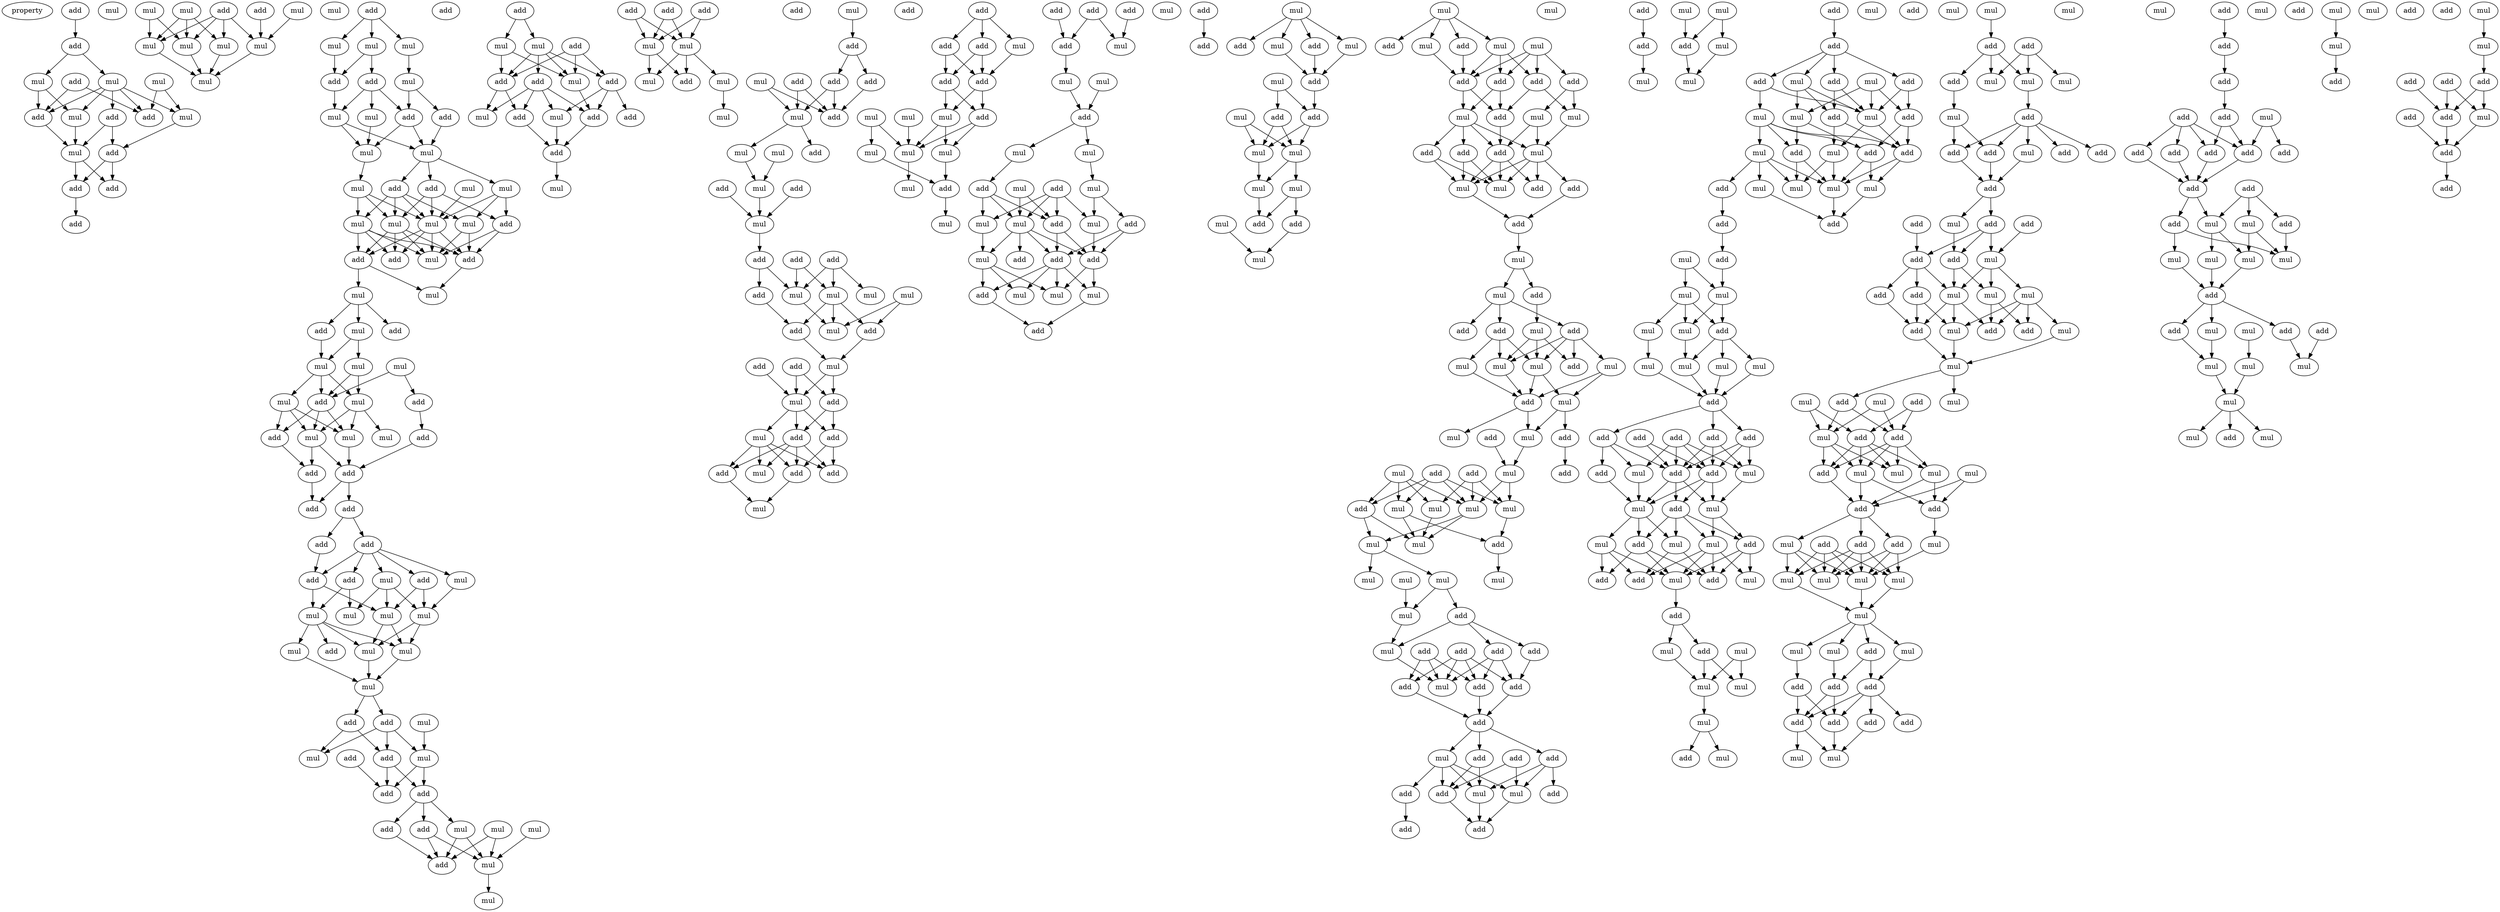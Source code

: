 digraph {
    node [fontcolor=black]
    property [mul=2,lf=1.2]
    0 [ label = add ];
    1 [ label = add ];
    2 [ label = mul ];
    3 [ label = mul ];
    4 [ label = mul ];
    5 [ label = add ];
    6 [ label = add ];
    7 [ label = mul ];
    8 [ label = add ];
    9 [ label = mul ];
    10 [ label = add ];
    11 [ label = mul ];
    12 [ label = add ];
    13 [ label = mul ];
    14 [ label = add ];
    15 [ label = add ];
    16 [ label = add ];
    17 [ label = mul ];
    18 [ label = mul ];
    19 [ label = mul ];
    20 [ label = add ];
    21 [ label = add ];
    22 [ label = mul ];
    23 [ label = mul ];
    24 [ label = mul ];
    25 [ label = mul ];
    26 [ label = mul ];
    27 [ label = mul ];
    28 [ label = add ];
    29 [ label = mul ];
    30 [ label = mul ];
    31 [ label = mul ];
    32 [ label = mul ];
    33 [ label = add ];
    34 [ label = add ];
    35 [ label = mul ];
    36 [ label = add ];
    37 [ label = add ];
    38 [ label = mul ];
    39 [ label = mul ];
    40 [ label = mul ];
    41 [ label = add ];
    42 [ label = mul ];
    43 [ label = mul ];
    44 [ label = add ];
    45 [ label = mul ];
    46 [ label = mul ];
    47 [ label = add ];
    48 [ label = mul ];
    49 [ label = mul ];
    50 [ label = mul ];
    51 [ label = add ];
    52 [ label = add ];
    53 [ label = add ];
    54 [ label = mul ];
    55 [ label = mul ];
    56 [ label = mul ];
    57 [ label = mul ];
    58 [ label = add ];
    59 [ label = add ];
    60 [ label = add ];
    61 [ label = mul ];
    62 [ label = mul ];
    63 [ label = mul ];
    64 [ label = add ];
    65 [ label = mul ];
    66 [ label = add ];
    67 [ label = mul ];
    68 [ label = add ];
    69 [ label = mul ];
    70 [ label = mul ];
    71 [ label = add ];
    72 [ label = mul ];
    73 [ label = add ];
    74 [ label = add ];
    75 [ label = add ];
    76 [ label = add ];
    77 [ label = add ];
    78 [ label = add ];
    79 [ label = add ];
    80 [ label = add ];
    81 [ label = mul ];
    82 [ label = mul ];
    83 [ label = add ];
    84 [ label = mul ];
    85 [ label = mul ];
    86 [ label = mul ];
    87 [ label = mul ];
    88 [ label = mul ];
    89 [ label = mul ];
    90 [ label = add ];
    91 [ label = mul ];
    92 [ label = mul ];
    93 [ label = mul ];
    94 [ label = add ];
    95 [ label = add ];
    96 [ label = mul ];
    97 [ label = add ];
    98 [ label = add ];
    99 [ label = mul ];
    100 [ label = add ];
    101 [ label = add ];
    102 [ label = add ];
    103 [ label = mul ];
    104 [ label = mul ];
    105 [ label = add ];
    106 [ label = mul ];
    107 [ label = mul ];
    108 [ label = add ];
    109 [ label = mul ];
    110 [ label = add ];
    111 [ label = mul ];
    112 [ label = mul ];
    113 [ label = add ];
    114 [ label = add ];
    115 [ label = add ];
    116 [ label = mul ];
    117 [ label = add ];
    118 [ label = mul ];
    119 [ label = add ];
    120 [ label = add ];
    121 [ label = mul ];
    122 [ label = add ];
    123 [ label = add ];
    124 [ label = add ];
    125 [ label = add ];
    126 [ label = add ];
    127 [ label = mul ];
    128 [ label = add ];
    129 [ label = mul ];
    130 [ label = mul ];
    131 [ label = add ];
    132 [ label = mul ];
    133 [ label = mul ];
    134 [ label = mul ];
    135 [ label = mul ];
    136 [ label = add ];
    137 [ label = add ];
    138 [ label = add ];
    139 [ label = add ];
    140 [ label = mul ];
    141 [ label = add ];
    142 [ label = mul ];
    143 [ label = add ];
    144 [ label = mul ];
    145 [ label = mul ];
    146 [ label = add ];
    147 [ label = add ];
    148 [ label = mul ];
    149 [ label = add ];
    150 [ label = mul ];
    151 [ label = add ];
    152 [ label = add ];
    153 [ label = add ];
    154 [ label = mul ];
    155 [ label = mul ];
    156 [ label = mul ];
    157 [ label = add ];
    158 [ label = mul ];
    159 [ label = add ];
    160 [ label = add ];
    161 [ label = mul ];
    162 [ label = add ];
    163 [ label = mul ];
    164 [ label = add ];
    165 [ label = mul ];
    166 [ label = add ];
    167 [ label = add ];
    168 [ label = add ];
    169 [ label = mul ];
    170 [ label = add ];
    171 [ label = mul ];
    172 [ label = add ];
    173 [ label = add ];
    174 [ label = mul ];
    175 [ label = add ];
    176 [ label = add ];
    177 [ label = mul ];
    178 [ label = add ];
    179 [ label = add ];
    180 [ label = add ];
    181 [ label = add ];
    182 [ label = mul ];
    183 [ label = mul ];
    184 [ label = mul ];
    185 [ label = mul ];
    186 [ label = mul ];
    187 [ label = mul ];
    188 [ label = mul ];
    189 [ label = add ];
    190 [ label = mul ];
    191 [ label = add ];
    192 [ label = add ];
    193 [ label = mul ];
    194 [ label = add ];
    195 [ label = add ];
    196 [ label = mul ];
    197 [ label = mul ];
    198 [ label = mul ];
    199 [ label = add ];
    200 [ label = add ];
    201 [ label = add ];
    202 [ label = mul ];
    203 [ label = mul ];
    204 [ label = mul ];
    205 [ label = add ];
    206 [ label = add ];
    207 [ label = mul ];
    208 [ label = add ];
    209 [ label = mul ];
    210 [ label = mul ];
    211 [ label = mul ];
    212 [ label = add ];
    213 [ label = add ];
    214 [ label = add ];
    215 [ label = mul ];
    216 [ label = add ];
    217 [ label = mul ];
    218 [ label = add ];
    219 [ label = mul ];
    220 [ label = mul ];
    221 [ label = add ];
    222 [ label = mul ];
    223 [ label = add ];
    224 [ label = mul ];
    225 [ label = add ];
    226 [ label = mul ];
    227 [ label = add ];
    228 [ label = mul ];
    229 [ label = mul ];
    230 [ label = add ];
    231 [ label = add ];
    232 [ label = mul ];
    233 [ label = mul ];
    234 [ label = mul ];
    235 [ label = mul ];
    236 [ label = add ];
    237 [ label = add ];
    238 [ label = mul ];
    239 [ label = mul ];
    240 [ label = mul ];
    241 [ label = add ];
    242 [ label = add ];
    243 [ label = mul ];
    244 [ label = mul ];
    245 [ label = mul ];
    246 [ label = add ];
    247 [ label = add ];
    248 [ label = add ];
    249 [ label = add ];
    250 [ label = mul ];
    251 [ label = add ];
    252 [ label = mul ];
    253 [ label = mul ];
    254 [ label = mul ];
    255 [ label = add ];
    256 [ label = add ];
    257 [ label = add ];
    258 [ label = add ];
    259 [ label = mul ];
    260 [ label = add ];
    261 [ label = mul ];
    262 [ label = add ];
    263 [ label = mul ];
    264 [ label = add ];
    265 [ label = mul ];
    266 [ label = mul ];
    267 [ label = add ];
    268 [ label = add ];
    269 [ label = add ];
    270 [ label = mul ];
    271 [ label = mul ];
    272 [ label = add ];
    273 [ label = mul ];
    274 [ label = mul ];
    275 [ label = mul ];
    276 [ label = add ];
    277 [ label = mul ];
    278 [ label = mul ];
    279 [ label = add ];
    280 [ label = add ];
    281 [ label = add ];
    282 [ label = mul ];
    283 [ label = add ];
    284 [ label = add ];
    285 [ label = mul ];
    286 [ label = mul ];
    287 [ label = mul ];
    288 [ label = add ];
    289 [ label = mul ];
    290 [ label = mul ];
    291 [ label = mul ];
    292 [ label = add ];
    293 [ label = mul ];
    294 [ label = mul ];
    295 [ label = mul ];
    296 [ label = mul ];
    297 [ label = mul ];
    298 [ label = mul ];
    299 [ label = add ];
    300 [ label = add ];
    301 [ label = add ];
    302 [ label = mul ];
    303 [ label = add ];
    304 [ label = add ];
    305 [ label = mul ];
    306 [ label = add ];
    307 [ label = mul ];
    308 [ label = add ];
    309 [ label = add ];
    310 [ label = add ];
    311 [ label = add ];
    312 [ label = add ];
    313 [ label = mul ];
    314 [ label = add ];
    315 [ label = mul ];
    316 [ label = mul ];
    317 [ label = add ];
    318 [ label = add ];
    319 [ label = add ];
    320 [ label = add ];
    321 [ label = add ];
    322 [ label = add ];
    323 [ label = add ];
    324 [ label = mul ];
    325 [ label = mul ];
    326 [ label = mul ];
    327 [ label = mul ];
    328 [ label = add ];
    329 [ label = add ];
    330 [ label = mul ];
    331 [ label = add ];
    332 [ label = add ];
    333 [ label = add ];
    334 [ label = mul ];
    335 [ label = add ];
    336 [ label = mul ];
    337 [ label = mul ];
    338 [ label = mul ];
    339 [ label = mul ];
    340 [ label = add ];
    341 [ label = add ];
    342 [ label = mul ];
    343 [ label = add ];
    344 [ label = add ];
    345 [ label = mul ];
    346 [ label = add ];
    347 [ label = mul ];
    348 [ label = mul ];
    349 [ label = mul ];
    350 [ label = mul ];
    351 [ label = add ];
    352 [ label = add ];
    353 [ label = add ];
    354 [ label = add ];
    355 [ label = mul ];
    356 [ label = mul ];
    357 [ label = mul ];
    358 [ label = mul ];
    359 [ label = mul ];
    360 [ label = add ];
    361 [ label = mul ];
    362 [ label = mul ];
    363 [ label = mul ];
    364 [ label = mul ];
    365 [ label = mul ];
    366 [ label = add ];
    367 [ label = add ];
    368 [ label = add ];
    369 [ label = add ];
    370 [ label = add ];
    371 [ label = add ];
    372 [ label = add ];
    373 [ label = add ];
    374 [ label = mul ];
    375 [ label = add ];
    376 [ label = mul ];
    377 [ label = mul ];
    378 [ label = add ];
    379 [ label = mul ];
    380 [ label = mul ];
    381 [ label = mul ];
    382 [ label = add ];
    383 [ label = mul ];
    384 [ label = add ];
    385 [ label = mul ];
    386 [ label = mul ];
    387 [ label = add ];
    388 [ label = add ];
    389 [ label = add ];
    390 [ label = add ];
    391 [ label = mul ];
    392 [ label = add ];
    393 [ label = mul ];
    394 [ label = mul ];
    395 [ label = mul ];
    396 [ label = mul ];
    397 [ label = add ];
    398 [ label = add ];
    399 [ label = mul ];
    400 [ label = mul ];
    401 [ label = mul ];
    402 [ label = add ];
    403 [ label = add ];
    404 [ label = mul ];
    405 [ label = mul ];
    406 [ label = mul ];
    407 [ label = mul ];
    408 [ label = add ];
    409 [ label = add ];
    410 [ label = mul ];
    411 [ label = mul ];
    412 [ label = add ];
    413 [ label = add ];
    414 [ label = add ];
    415 [ label = add ];
    416 [ label = add ];
    417 [ label = add ];
    418 [ label = add ];
    419 [ label = mul ];
    420 [ label = add ];
    421 [ label = add ];
    422 [ label = mul ];
    423 [ label = add ];
    424 [ label = mul ];
    425 [ label = mul ];
    426 [ label = add ];
    427 [ label = mul ];
    428 [ label = add ];
    429 [ label = add ];
    430 [ label = mul ];
    431 [ label = mul ];
    432 [ label = add ];
    433 [ label = add ];
    434 [ label = mul ];
    435 [ label = mul ];
    436 [ label = mul ];
    437 [ label = add ];
    438 [ label = add ];
    439 [ label = mul ];
    440 [ label = add ];
    441 [ label = add ];
    442 [ label = mul ];
    443 [ label = mul ];
    444 [ label = add ];
    445 [ label = mul ];
    446 [ label = mul ];
    447 [ label = mul ];
    448 [ label = add ];
    449 [ label = add ];
    450 [ label = add ];
    451 [ label = mul ];
    452 [ label = add ];
    453 [ label = mul ];
    454 [ label = add ];
    455 [ label = mul ];
    456 [ label = mul ];
    457 [ label = mul ];
    458 [ label = mul ];
    459 [ label = mul ];
    460 [ label = mul ];
    461 [ label = add ];
    462 [ label = mul ];
    463 [ label = mul ];
    464 [ label = mul ];
    465 [ label = add ];
    466 [ label = add ];
    467 [ label = add ];
    468 [ label = add ];
    469 [ label = add ];
    470 [ label = add ];
    471 [ label = add ];
    472 [ label = mul ];
    473 [ label = mul ];
    474 [ label = add ];
    475 [ label = mul ];
    476 [ label = add ];
    477 [ label = add ];
    478 [ label = add ];
    479 [ label = mul ];
    480 [ label = add ];
    481 [ label = add ];
    482 [ label = add ];
    483 [ label = add ];
    484 [ label = add ];
    485 [ label = add ];
    486 [ label = add ];
    487 [ label = add ];
    488 [ label = mul ];
    489 [ label = add ];
    490 [ label = add ];
    491 [ label = mul ];
    492 [ label = mul ];
    493 [ label = mul ];
    494 [ label = mul ];
    495 [ label = mul ];
    496 [ label = add ];
    497 [ label = add ];
    498 [ label = mul ];
    499 [ label = add ];
    500 [ label = add ];
    501 [ label = mul ];
    502 [ label = mul ];
    503 [ label = mul ];
    504 [ label = mul ];
    505 [ label = mul ];
    506 [ label = mul ];
    507 [ label = add ];
    508 [ label = mul ];
    509 [ label = add ];
    510 [ label = mul ];
    511 [ label = mul ];
    512 [ label = mul ];
    513 [ label = add ];
    514 [ label = add ];
    515 [ label = add ];
    516 [ label = mul ];
    517 [ label = mul ];
    518 [ label = add ];
    519 [ label = add ];
    520 [ label = add ];
    521 [ label = add ];
    522 [ label = add ];
    523 [ label = mul ];
    524 [ label = add ];
    525 [ label = add ];
    0 -> 1 [ name = 0 ];
    1 -> 2 [ name = 1 ];
    1 -> 3 [ name = 2 ];
    2 -> 7 [ name = 3 ];
    2 -> 8 [ name = 4 ];
    3 -> 6 [ name = 5 ];
    3 -> 7 [ name = 6 ];
    3 -> 8 [ name = 7 ];
    3 -> 9 [ name = 8 ];
    3 -> 10 [ name = 9 ];
    4 -> 6 [ name = 10 ];
    4 -> 9 [ name = 11 ];
    5 -> 6 [ name = 12 ];
    5 -> 8 [ name = 13 ];
    7 -> 11 [ name = 14 ];
    8 -> 11 [ name = 15 ];
    9 -> 12 [ name = 16 ];
    10 -> 11 [ name = 17 ];
    10 -> 12 [ name = 18 ];
    11 -> 14 [ name = 19 ];
    11 -> 15 [ name = 20 ];
    12 -> 14 [ name = 21 ];
    12 -> 15 [ name = 22 ];
    14 -> 16 [ name = 23 ];
    17 -> 23 [ name = 24 ];
    17 -> 24 [ name = 25 ];
    17 -> 25 [ name = 26 ];
    18 -> 26 [ name = 27 ];
    19 -> 23 [ name = 28 ];
    19 -> 24 [ name = 29 ];
    20 -> 23 [ name = 30 ];
    20 -> 24 [ name = 31 ];
    20 -> 25 [ name = 32 ];
    20 -> 26 [ name = 33 ];
    21 -> 26 [ name = 34 ];
    23 -> 27 [ name = 35 ];
    24 -> 27 [ name = 36 ];
    25 -> 27 [ name = 37 ];
    26 -> 27 [ name = 38 ];
    28 -> 29 [ name = 39 ];
    28 -> 30 [ name = 40 ];
    28 -> 31 [ name = 41 ];
    29 -> 32 [ name = 42 ];
    30 -> 33 [ name = 43 ];
    30 -> 34 [ name = 44 ];
    31 -> 33 [ name = 45 ];
    32 -> 36 [ name = 46 ];
    32 -> 37 [ name = 47 ];
    33 -> 38 [ name = 48 ];
    34 -> 35 [ name = 49 ];
    34 -> 37 [ name = 50 ];
    34 -> 38 [ name = 51 ];
    35 -> 39 [ name = 52 ];
    36 -> 40 [ name = 53 ];
    37 -> 39 [ name = 54 ];
    37 -> 40 [ name = 55 ];
    38 -> 39 [ name = 56 ];
    38 -> 40 [ name = 57 ];
    39 -> 45 [ name = 58 ];
    40 -> 41 [ name = 59 ];
    40 -> 42 [ name = 60 ];
    40 -> 44 [ name = 61 ];
    41 -> 46 [ name = 62 ];
    41 -> 47 [ name = 63 ];
    41 -> 49 [ name = 64 ];
    42 -> 46 [ name = 65 ];
    42 -> 47 [ name = 66 ];
    42 -> 50 [ name = 67 ];
    43 -> 46 [ name = 68 ];
    44 -> 46 [ name = 69 ];
    44 -> 48 [ name = 70 ];
    44 -> 49 [ name = 71 ];
    44 -> 50 [ name = 72 ];
    45 -> 46 [ name = 73 ];
    45 -> 48 [ name = 74 ];
    45 -> 49 [ name = 75 ];
    46 -> 51 [ name = 76 ];
    46 -> 52 [ name = 77 ];
    46 -> 53 [ name = 78 ];
    46 -> 54 [ name = 79 ];
    47 -> 52 [ name = 80 ];
    47 -> 54 [ name = 81 ];
    48 -> 51 [ name = 82 ];
    48 -> 52 [ name = 83 ];
    48 -> 53 [ name = 84 ];
    48 -> 54 [ name = 85 ];
    49 -> 51 [ name = 86 ];
    49 -> 52 [ name = 87 ];
    49 -> 53 [ name = 88 ];
    49 -> 54 [ name = 89 ];
    50 -> 52 [ name = 90 ];
    50 -> 54 [ name = 91 ];
    52 -> 55 [ name = 92 ];
    53 -> 55 [ name = 93 ];
    53 -> 56 [ name = 94 ];
    56 -> 57 [ name = 95 ];
    56 -> 58 [ name = 96 ];
    56 -> 60 [ name = 97 ];
    57 -> 61 [ name = 98 ];
    57 -> 63 [ name = 99 ];
    60 -> 63 [ name = 100 ];
    61 -> 66 [ name = 101 ];
    61 -> 67 [ name = 102 ];
    62 -> 64 [ name = 103 ];
    62 -> 66 [ name = 104 ];
    63 -> 65 [ name = 105 ];
    63 -> 66 [ name = 106 ];
    63 -> 67 [ name = 107 ];
    64 -> 68 [ name = 108 ];
    65 -> 69 [ name = 109 ];
    65 -> 70 [ name = 110 ];
    65 -> 71 [ name = 111 ];
    66 -> 69 [ name = 112 ];
    66 -> 70 [ name = 113 ];
    66 -> 71 [ name = 114 ];
    67 -> 69 [ name = 115 ];
    67 -> 70 [ name = 116 ];
    67 -> 72 [ name = 117 ];
    68 -> 73 [ name = 118 ];
    69 -> 73 [ name = 119 ];
    69 -> 74 [ name = 120 ];
    70 -> 73 [ name = 121 ];
    71 -> 74 [ name = 122 ];
    73 -> 75 [ name = 123 ];
    73 -> 76 [ name = 124 ];
    74 -> 75 [ name = 125 ];
    76 -> 77 [ name = 126 ];
    76 -> 78 [ name = 127 ];
    77 -> 79 [ name = 128 ];
    78 -> 79 [ name = 129 ];
    78 -> 80 [ name = 130 ];
    78 -> 81 [ name = 131 ];
    78 -> 82 [ name = 132 ];
    78 -> 83 [ name = 133 ];
    79 -> 85 [ name = 134 ];
    79 -> 87 [ name = 135 ];
    80 -> 85 [ name = 136 ];
    80 -> 86 [ name = 137 ];
    81 -> 84 [ name = 138 ];
    81 -> 85 [ name = 139 ];
    81 -> 86 [ name = 140 ];
    82 -> 86 [ name = 141 ];
    83 -> 84 [ name = 142 ];
    83 -> 87 [ name = 143 ];
    85 -> 88 [ name = 144 ];
    85 -> 91 [ name = 145 ];
    86 -> 88 [ name = 146 ];
    86 -> 91 [ name = 147 ];
    87 -> 88 [ name = 148 ];
    87 -> 89 [ name = 149 ];
    87 -> 90 [ name = 150 ];
    87 -> 91 [ name = 151 ];
    88 -> 92 [ name = 152 ];
    89 -> 92 [ name = 153 ];
    91 -> 92 [ name = 154 ];
    92 -> 94 [ name = 155 ];
    92 -> 95 [ name = 156 ];
    93 -> 99 [ name = 157 ];
    94 -> 96 [ name = 158 ];
    94 -> 97 [ name = 159 ];
    94 -> 99 [ name = 160 ];
    95 -> 96 [ name = 161 ];
    95 -> 97 [ name = 162 ];
    97 -> 100 [ name = 163 ];
    97 -> 101 [ name = 164 ];
    98 -> 100 [ name = 165 ];
    99 -> 100 [ name = 166 ];
    99 -> 101 [ name = 167 ];
    101 -> 102 [ name = 168 ];
    101 -> 103 [ name = 169 ];
    101 -> 105 [ name = 170 ];
    102 -> 108 [ name = 171 ];
    103 -> 107 [ name = 172 ];
    103 -> 108 [ name = 173 ];
    104 -> 107 [ name = 174 ];
    105 -> 107 [ name = 175 ];
    105 -> 108 [ name = 176 ];
    106 -> 107 [ name = 177 ];
    106 -> 108 [ name = 178 ];
    107 -> 109 [ name = 179 ];
    110 -> 111 [ name = 180 ];
    110 -> 112 [ name = 181 ];
    111 -> 114 [ name = 182 ];
    111 -> 115 [ name = 183 ];
    111 -> 116 [ name = 184 ];
    111 -> 117 [ name = 185 ];
    112 -> 115 [ name = 186 ];
    112 -> 116 [ name = 187 ];
    113 -> 115 [ name = 188 ];
    113 -> 116 [ name = 189 ];
    113 -> 117 [ name = 190 ];
    114 -> 118 [ name = 191 ];
    114 -> 119 [ name = 192 ];
    114 -> 120 [ name = 193 ];
    114 -> 121 [ name = 194 ];
    115 -> 118 [ name = 195 ];
    115 -> 120 [ name = 196 ];
    116 -> 119 [ name = 197 ];
    117 -> 119 [ name = 198 ];
    117 -> 121 [ name = 199 ];
    117 -> 122 [ name = 200 ];
    119 -> 123 [ name = 201 ];
    120 -> 123 [ name = 202 ];
    121 -> 123 [ name = 203 ];
    123 -> 127 [ name = 204 ];
    124 -> 129 [ name = 205 ];
    124 -> 130 [ name = 206 ];
    125 -> 129 [ name = 207 ];
    125 -> 130 [ name = 208 ];
    128 -> 129 [ name = 209 ];
    128 -> 130 [ name = 210 ];
    129 -> 131 [ name = 211 ];
    129 -> 132 [ name = 212 ];
    129 -> 133 [ name = 213 ];
    130 -> 131 [ name = 214 ];
    130 -> 132 [ name = 215 ];
    133 -> 134 [ name = 216 ];
    135 -> 136 [ name = 217 ];
    136 -> 139 [ name = 218 ];
    136 -> 141 [ name = 219 ];
    137 -> 142 [ name = 220 ];
    137 -> 143 [ name = 221 ];
    139 -> 142 [ name = 222 ];
    139 -> 143 [ name = 223 ];
    140 -> 142 [ name = 224 ];
    140 -> 143 [ name = 225 ];
    141 -> 143 [ name = 226 ];
    142 -> 144 [ name = 227 ];
    142 -> 146 [ name = 228 ];
    144 -> 148 [ name = 229 ];
    145 -> 148 [ name = 230 ];
    147 -> 150 [ name = 231 ];
    148 -> 150 [ name = 232 ];
    149 -> 150 [ name = 233 ];
    150 -> 151 [ name = 234 ];
    151 -> 155 [ name = 235 ];
    151 -> 157 [ name = 236 ];
    152 -> 154 [ name = 237 ];
    152 -> 155 [ name = 238 ];
    152 -> 158 [ name = 239 ];
    153 -> 155 [ name = 240 ];
    153 -> 158 [ name = 241 ];
    155 -> 161 [ name = 242 ];
    156 -> 159 [ name = 243 ];
    156 -> 161 [ name = 244 ];
    157 -> 160 [ name = 245 ];
    158 -> 159 [ name = 246 ];
    158 -> 160 [ name = 247 ];
    158 -> 161 [ name = 248 ];
    159 -> 163 [ name = 249 ];
    160 -> 163 [ name = 250 ];
    162 -> 165 [ name = 251 ];
    163 -> 165 [ name = 252 ];
    163 -> 166 [ name = 253 ];
    164 -> 165 [ name = 254 ];
    164 -> 166 [ name = 255 ];
    165 -> 167 [ name = 256 ];
    165 -> 168 [ name = 257 ];
    165 -> 169 [ name = 258 ];
    166 -> 167 [ name = 259 ];
    166 -> 168 [ name = 260 ];
    167 -> 170 [ name = 261 ];
    167 -> 171 [ name = 262 ];
    167 -> 172 [ name = 263 ];
    167 -> 173 [ name = 264 ];
    168 -> 170 [ name = 265 ];
    168 -> 173 [ name = 266 ];
    169 -> 170 [ name = 267 ];
    169 -> 171 [ name = 268 ];
    169 -> 172 [ name = 269 ];
    169 -> 173 [ name = 270 ];
    170 -> 174 [ name = 271 ];
    172 -> 174 [ name = 272 ];
    175 -> 176 [ name = 273 ];
    175 -> 177 [ name = 274 ];
    175 -> 178 [ name = 275 ];
    176 -> 179 [ name = 276 ];
    176 -> 180 [ name = 277 ];
    177 -> 180 [ name = 278 ];
    178 -> 179 [ name = 279 ];
    178 -> 180 [ name = 280 ];
    179 -> 181 [ name = 281 ];
    179 -> 182 [ name = 282 ];
    180 -> 181 [ name = 283 ];
    180 -> 182 [ name = 284 ];
    181 -> 186 [ name = 285 ];
    181 -> 187 [ name = 286 ];
    182 -> 186 [ name = 287 ];
    182 -> 187 [ name = 288 ];
    183 -> 185 [ name = 289 ];
    183 -> 186 [ name = 290 ];
    184 -> 186 [ name = 291 ];
    185 -> 189 [ name = 292 ];
    186 -> 188 [ name = 293 ];
    187 -> 189 [ name = 294 ];
    189 -> 190 [ name = 295 ];
    191 -> 195 [ name = 296 ];
    191 -> 196 [ name = 297 ];
    192 -> 196 [ name = 298 ];
    194 -> 195 [ name = 299 ];
    195 -> 197 [ name = 300 ];
    197 -> 199 [ name = 301 ];
    198 -> 199 [ name = 302 ];
    199 -> 202 [ name = 303 ];
    199 -> 203 [ name = 304 ];
    200 -> 201 [ name = 305 ];
    202 -> 205 [ name = 306 ];
    203 -> 207 [ name = 307 ];
    204 -> 208 [ name = 308 ];
    204 -> 210 [ name = 309 ];
    205 -> 208 [ name = 310 ];
    205 -> 209 [ name = 311 ];
    205 -> 210 [ name = 312 ];
    206 -> 208 [ name = 313 ];
    206 -> 209 [ name = 314 ];
    206 -> 210 [ name = 315 ];
    206 -> 211 [ name = 316 ];
    207 -> 211 [ name = 317 ];
    207 -> 212 [ name = 318 ];
    208 -> 213 [ name = 319 ];
    208 -> 214 [ name = 320 ];
    209 -> 215 [ name = 321 ];
    210 -> 213 [ name = 322 ];
    210 -> 214 [ name = 323 ];
    210 -> 215 [ name = 324 ];
    210 -> 216 [ name = 325 ];
    211 -> 213 [ name = 326 ];
    212 -> 213 [ name = 327 ];
    212 -> 214 [ name = 328 ];
    213 -> 217 [ name = 329 ];
    213 -> 220 [ name = 330 ];
    214 -> 217 [ name = 331 ];
    214 -> 218 [ name = 332 ];
    214 -> 219 [ name = 333 ];
    214 -> 220 [ name = 334 ];
    215 -> 217 [ name = 335 ];
    215 -> 218 [ name = 336 ];
    215 -> 219 [ name = 337 ];
    218 -> 221 [ name = 338 ];
    220 -> 221 [ name = 339 ];
    222 -> 223 [ name = 340 ];
    222 -> 224 [ name = 341 ];
    222 -> 225 [ name = 342 ];
    222 -> 226 [ name = 343 ];
    224 -> 227 [ name = 344 ];
    225 -> 227 [ name = 345 ];
    226 -> 227 [ name = 346 ];
    227 -> 231 [ name = 347 ];
    228 -> 230 [ name = 348 ];
    228 -> 231 [ name = 349 ];
    229 -> 232 [ name = 350 ];
    229 -> 233 [ name = 351 ];
    230 -> 232 [ name = 352 ];
    230 -> 233 [ name = 353 ];
    231 -> 232 [ name = 354 ];
    231 -> 233 [ name = 355 ];
    232 -> 235 [ name = 356 ];
    233 -> 234 [ name = 357 ];
    233 -> 235 [ name = 358 ];
    234 -> 236 [ name = 359 ];
    234 -> 237 [ name = 360 ];
    235 -> 236 [ name = 361 ];
    237 -> 239 [ name = 362 ];
    238 -> 239 [ name = 363 ];
    240 -> 241 [ name = 364 ];
    240 -> 242 [ name = 365 ];
    240 -> 244 [ name = 366 ];
    240 -> 245 [ name = 367 ];
    241 -> 249 [ name = 368 ];
    243 -> 246 [ name = 369 ];
    243 -> 247 [ name = 370 ];
    243 -> 248 [ name = 371 ];
    243 -> 249 [ name = 372 ];
    244 -> 246 [ name = 373 ];
    244 -> 248 [ name = 374 ];
    244 -> 249 [ name = 375 ];
    245 -> 249 [ name = 376 ];
    246 -> 251 [ name = 377 ];
    246 -> 252 [ name = 378 ];
    247 -> 252 [ name = 379 ];
    247 -> 253 [ name = 380 ];
    248 -> 250 [ name = 381 ];
    248 -> 251 [ name = 382 ];
    249 -> 250 [ name = 383 ];
    249 -> 251 [ name = 384 ];
    250 -> 254 [ name = 385 ];
    250 -> 255 [ name = 386 ];
    250 -> 256 [ name = 387 ];
    250 -> 257 [ name = 388 ];
    251 -> 256 [ name = 389 ];
    252 -> 254 [ name = 390 ];
    253 -> 254 [ name = 391 ];
    253 -> 256 [ name = 392 ];
    254 -> 258 [ name = 393 ];
    254 -> 259 [ name = 394 ];
    254 -> 260 [ name = 395 ];
    254 -> 261 [ name = 396 ];
    255 -> 259 [ name = 397 ];
    255 -> 261 [ name = 398 ];
    256 -> 258 [ name = 399 ];
    256 -> 259 [ name = 400 ];
    256 -> 261 [ name = 401 ];
    257 -> 259 [ name = 402 ];
    257 -> 261 [ name = 403 ];
    259 -> 262 [ name = 404 ];
    260 -> 262 [ name = 405 ];
    262 -> 263 [ name = 406 ];
    263 -> 264 [ name = 407 ];
    263 -> 265 [ name = 408 ];
    264 -> 266 [ name = 409 ];
    265 -> 267 [ name = 410 ];
    265 -> 268 [ name = 411 ];
    265 -> 269 [ name = 412 ];
    266 -> 270 [ name = 413 ];
    266 -> 272 [ name = 414 ];
    266 -> 274 [ name = 415 ];
    267 -> 270 [ name = 416 ];
    267 -> 271 [ name = 417 ];
    267 -> 272 [ name = 418 ];
    267 -> 274 [ name = 419 ];
    269 -> 270 [ name = 420 ];
    269 -> 273 [ name = 421 ];
    269 -> 274 [ name = 422 ];
    270 -> 275 [ name = 423 ];
    270 -> 276 [ name = 424 ];
    271 -> 275 [ name = 425 ];
    271 -> 276 [ name = 426 ];
    273 -> 276 [ name = 427 ];
    274 -> 276 [ name = 428 ];
    275 -> 278 [ name = 429 ];
    275 -> 280 [ name = 430 ];
    276 -> 277 [ name = 431 ];
    276 -> 278 [ name = 432 ];
    278 -> 285 [ name = 433 ];
    279 -> 285 [ name = 434 ];
    280 -> 284 [ name = 435 ];
    281 -> 286 [ name = 436 ];
    281 -> 287 [ name = 437 ];
    281 -> 288 [ name = 438 ];
    281 -> 289 [ name = 439 ];
    282 -> 286 [ name = 440 ];
    282 -> 288 [ name = 441 ];
    282 -> 289 [ name = 442 ];
    282 -> 290 [ name = 443 ];
    283 -> 287 [ name = 444 ];
    283 -> 289 [ name = 445 ];
    283 -> 290 [ name = 446 ];
    285 -> 287 [ name = 447 ];
    285 -> 289 [ name = 448 ];
    286 -> 292 [ name = 449 ];
    286 -> 293 [ name = 450 ];
    287 -> 292 [ name = 451 ];
    288 -> 291 [ name = 452 ];
    288 -> 293 [ name = 453 ];
    289 -> 291 [ name = 454 ];
    289 -> 293 [ name = 455 ];
    290 -> 293 [ name = 456 ];
    291 -> 296 [ name = 457 ];
    291 -> 297 [ name = 458 ];
    292 -> 295 [ name = 459 ];
    294 -> 298 [ name = 460 ];
    296 -> 298 [ name = 461 ];
    296 -> 299 [ name = 462 ];
    298 -> 302 [ name = 463 ];
    299 -> 301 [ name = 464 ];
    299 -> 302 [ name = 465 ];
    299 -> 303 [ name = 466 ];
    300 -> 305 [ name = 467 ];
    300 -> 306 [ name = 468 ];
    300 -> 308 [ name = 469 ];
    301 -> 309 [ name = 470 ];
    302 -> 305 [ name = 471 ];
    303 -> 305 [ name = 472 ];
    303 -> 306 [ name = 473 ];
    303 -> 309 [ name = 474 ];
    304 -> 305 [ name = 475 ];
    304 -> 306 [ name = 476 ];
    304 -> 308 [ name = 477 ];
    304 -> 309 [ name = 478 ];
    306 -> 310 [ name = 479 ];
    308 -> 310 [ name = 480 ];
    309 -> 310 [ name = 481 ];
    310 -> 311 [ name = 482 ];
    310 -> 313 [ name = 483 ];
    310 -> 314 [ name = 484 ];
    311 -> 315 [ name = 485 ];
    311 -> 318 [ name = 486 ];
    312 -> 316 [ name = 487 ];
    312 -> 318 [ name = 488 ];
    313 -> 315 [ name = 489 ];
    313 -> 316 [ name = 490 ];
    313 -> 317 [ name = 491 ];
    313 -> 318 [ name = 492 ];
    314 -> 315 [ name = 493 ];
    314 -> 316 [ name = 494 ];
    314 -> 319 [ name = 495 ];
    315 -> 321 [ name = 496 ];
    316 -> 321 [ name = 497 ];
    317 -> 322 [ name = 498 ];
    318 -> 321 [ name = 499 ];
    320 -> 323 [ name = 500 ];
    323 -> 325 [ name = 501 ];
    324 -> 328 [ name = 502 ];
    326 -> 327 [ name = 503 ];
    326 -> 328 [ name = 504 ];
    327 -> 330 [ name = 505 ];
    328 -> 330 [ name = 506 ];
    329 -> 331 [ name = 507 ];
    331 -> 332 [ name = 508 ];
    331 -> 333 [ name = 509 ];
    331 -> 334 [ name = 510 ];
    331 -> 335 [ name = 511 ];
    332 -> 338 [ name = 512 ];
    332 -> 340 [ name = 513 ];
    333 -> 337 [ name = 514 ];
    333 -> 338 [ name = 515 ];
    334 -> 338 [ name = 516 ];
    334 -> 339 [ name = 517 ];
    334 -> 340 [ name = 518 ];
    335 -> 338 [ name = 519 ];
    335 -> 341 [ name = 520 ];
    336 -> 338 [ name = 521 ];
    336 -> 339 [ name = 522 ];
    336 -> 341 [ name = 523 ];
    337 -> 343 [ name = 524 ];
    337 -> 344 [ name = 525 ];
    337 -> 345 [ name = 526 ];
    337 -> 346 [ name = 527 ];
    338 -> 342 [ name = 528 ];
    338 -> 346 [ name = 529 ];
    339 -> 343 [ name = 530 ];
    339 -> 344 [ name = 531 ];
    340 -> 342 [ name = 532 ];
    340 -> 346 [ name = 533 ];
    341 -> 344 [ name = 534 ];
    341 -> 346 [ name = 535 ];
    342 -> 349 [ name = 536 ];
    342 -> 350 [ name = 537 ];
    343 -> 349 [ name = 538 ];
    343 -> 350 [ name = 539 ];
    344 -> 347 [ name = 540 ];
    344 -> 350 [ name = 541 ];
    345 -> 348 [ name = 542 ];
    345 -> 349 [ name = 543 ];
    345 -> 350 [ name = 544 ];
    345 -> 351 [ name = 545 ];
    346 -> 347 [ name = 546 ];
    346 -> 350 [ name = 547 ];
    347 -> 353 [ name = 548 ];
    348 -> 353 [ name = 549 ];
    350 -> 353 [ name = 550 ];
    351 -> 352 [ name = 551 ];
    352 -> 354 [ name = 552 ];
    354 -> 357 [ name = 553 ];
    355 -> 356 [ name = 554 ];
    355 -> 357 [ name = 555 ];
    356 -> 358 [ name = 556 ];
    356 -> 359 [ name = 557 ];
    356 -> 360 [ name = 558 ];
    357 -> 359 [ name = 559 ];
    357 -> 360 [ name = 560 ];
    358 -> 362 [ name = 561 ];
    359 -> 365 [ name = 562 ];
    360 -> 361 [ name = 563 ];
    360 -> 364 [ name = 564 ];
    360 -> 365 [ name = 565 ];
    361 -> 366 [ name = 566 ];
    362 -> 366 [ name = 567 ];
    364 -> 366 [ name = 568 ];
    365 -> 366 [ name = 569 ];
    366 -> 368 [ name = 570 ];
    366 -> 369 [ name = 571 ];
    366 -> 371 [ name = 572 ];
    367 -> 372 [ name = 573 ];
    367 -> 375 [ name = 574 ];
    368 -> 373 [ name = 575 ];
    368 -> 375 [ name = 576 ];
    368 -> 376 [ name = 577 ];
    369 -> 372 [ name = 578 ];
    369 -> 374 [ name = 579 ];
    369 -> 375 [ name = 580 ];
    370 -> 372 [ name = 581 ];
    370 -> 374 [ name = 582 ];
    370 -> 375 [ name = 583 ];
    370 -> 376 [ name = 584 ];
    371 -> 372 [ name = 585 ];
    371 -> 374 [ name = 586 ];
    371 -> 375 [ name = 587 ];
    372 -> 377 [ name = 588 ];
    372 -> 378 [ name = 589 ];
    372 -> 379 [ name = 590 ];
    373 -> 379 [ name = 591 ];
    374 -> 377 [ name = 592 ];
    375 -> 377 [ name = 593 ];
    375 -> 378 [ name = 594 ];
    375 -> 379 [ name = 595 ];
    376 -> 379 [ name = 596 ];
    377 -> 383 [ name = 597 ];
    377 -> 384 [ name = 598 ];
    378 -> 380 [ name = 599 ];
    378 -> 382 [ name = 600 ];
    378 -> 383 [ name = 601 ];
    378 -> 384 [ name = 602 ];
    379 -> 380 [ name = 603 ];
    379 -> 381 [ name = 604 ];
    379 -> 382 [ name = 605 ];
    380 -> 387 [ name = 606 ];
    380 -> 388 [ name = 607 ];
    381 -> 386 [ name = 608 ];
    381 -> 388 [ name = 609 ];
    381 -> 389 [ name = 610 ];
    382 -> 386 [ name = 611 ];
    382 -> 387 [ name = 612 ];
    382 -> 389 [ name = 613 ];
    383 -> 385 [ name = 614 ];
    383 -> 386 [ name = 615 ];
    383 -> 387 [ name = 616 ];
    383 -> 388 [ name = 617 ];
    384 -> 385 [ name = 618 ];
    384 -> 386 [ name = 619 ];
    384 -> 387 [ name = 620 ];
    386 -> 390 [ name = 621 ];
    390 -> 391 [ name = 622 ];
    390 -> 392 [ name = 623 ];
    391 -> 395 [ name = 624 ];
    392 -> 394 [ name = 625 ];
    392 -> 395 [ name = 626 ];
    393 -> 394 [ name = 627 ];
    393 -> 395 [ name = 628 ];
    395 -> 396 [ name = 629 ];
    396 -> 397 [ name = 630 ];
    396 -> 399 [ name = 631 ];
    401 -> 402 [ name = 632 ];
    402 -> 405 [ name = 633 ];
    402 -> 406 [ name = 634 ];
    402 -> 408 [ name = 635 ];
    403 -> 405 [ name = 636 ];
    403 -> 406 [ name = 637 ];
    403 -> 407 [ name = 638 ];
    406 -> 409 [ name = 639 ];
    408 -> 410 [ name = 640 ];
    409 -> 411 [ name = 641 ];
    409 -> 412 [ name = 642 ];
    409 -> 413 [ name = 643 ];
    409 -> 414 [ name = 644 ];
    409 -> 415 [ name = 645 ];
    410 -> 413 [ name = 646 ];
    410 -> 414 [ name = 647 ];
    411 -> 416 [ name = 648 ];
    413 -> 416 [ name = 649 ];
    414 -> 416 [ name = 650 ];
    416 -> 418 [ name = 651 ];
    416 -> 419 [ name = 652 ];
    417 -> 422 [ name = 653 ];
    418 -> 421 [ name = 654 ];
    418 -> 422 [ name = 655 ];
    418 -> 423 [ name = 656 ];
    419 -> 423 [ name = 657 ];
    420 -> 421 [ name = 658 ];
    421 -> 426 [ name = 659 ];
    421 -> 427 [ name = 660 ];
    421 -> 428 [ name = 661 ];
    422 -> 424 [ name = 662 ];
    422 -> 425 [ name = 663 ];
    422 -> 427 [ name = 664 ];
    423 -> 424 [ name = 665 ];
    423 -> 427 [ name = 666 ];
    424 -> 432 [ name = 667 ];
    424 -> 433 [ name = 668 ];
    425 -> 430 [ name = 669 ];
    425 -> 431 [ name = 670 ];
    425 -> 432 [ name = 671 ];
    425 -> 433 [ name = 672 ];
    426 -> 429 [ name = 673 ];
    427 -> 429 [ name = 674 ];
    427 -> 431 [ name = 675 ];
    427 -> 432 [ name = 676 ];
    428 -> 429 [ name = 677 ];
    428 -> 431 [ name = 678 ];
    429 -> 434 [ name = 679 ];
    430 -> 434 [ name = 680 ];
    431 -> 434 [ name = 681 ];
    434 -> 435 [ name = 682 ];
    434 -> 438 [ name = 683 ];
    436 -> 441 [ name = 684 ];
    436 -> 442 [ name = 685 ];
    437 -> 440 [ name = 686 ];
    437 -> 441 [ name = 687 ];
    438 -> 441 [ name = 688 ];
    438 -> 442 [ name = 689 ];
    439 -> 440 [ name = 690 ];
    439 -> 442 [ name = 691 ];
    440 -> 443 [ name = 692 ];
    440 -> 444 [ name = 693 ];
    440 -> 445 [ name = 694 ];
    440 -> 447 [ name = 695 ];
    441 -> 443 [ name = 696 ];
    441 -> 444 [ name = 697 ];
    441 -> 445 [ name = 698 ];
    441 -> 447 [ name = 699 ];
    442 -> 443 [ name = 700 ];
    442 -> 444 [ name = 701 ];
    442 -> 447 [ name = 702 ];
    443 -> 448 [ name = 703 ];
    443 -> 449 [ name = 704 ];
    444 -> 448 [ name = 705 ];
    445 -> 448 [ name = 706 ];
    445 -> 449 [ name = 707 ];
    446 -> 448 [ name = 708 ];
    446 -> 449 [ name = 709 ];
    448 -> 451 [ name = 710 ];
    448 -> 452 [ name = 711 ];
    448 -> 454 [ name = 712 ];
    449 -> 453 [ name = 713 ];
    450 -> 455 [ name = 714 ];
    450 -> 456 [ name = 715 ];
    450 -> 457 [ name = 716 ];
    450 -> 458 [ name = 717 ];
    451 -> 455 [ name = 718 ];
    451 -> 456 [ name = 719 ];
    451 -> 458 [ name = 720 ];
    452 -> 455 [ name = 721 ];
    452 -> 456 [ name = 722 ];
    452 -> 457 [ name = 723 ];
    452 -> 458 [ name = 724 ];
    453 -> 456 [ name = 725 ];
    454 -> 455 [ name = 726 ];
    454 -> 456 [ name = 727 ];
    454 -> 457 [ name = 728 ];
    456 -> 459 [ name = 729 ];
    457 -> 459 [ name = 730 ];
    458 -> 459 [ name = 731 ];
    459 -> 461 [ name = 732 ];
    459 -> 462 [ name = 733 ];
    459 -> 463 [ name = 734 ];
    459 -> 464 [ name = 735 ];
    461 -> 466 [ name = 736 ];
    461 -> 467 [ name = 737 ];
    462 -> 466 [ name = 738 ];
    463 -> 465 [ name = 739 ];
    464 -> 467 [ name = 740 ];
    465 -> 469 [ name = 741 ];
    465 -> 471 [ name = 742 ];
    466 -> 469 [ name = 743 ];
    466 -> 471 [ name = 744 ];
    467 -> 468 [ name = 745 ];
    467 -> 469 [ name = 746 ];
    467 -> 470 [ name = 747 ];
    467 -> 471 [ name = 748 ];
    469 -> 472 [ name = 749 ];
    470 -> 472 [ name = 750 ];
    471 -> 472 [ name = 751 ];
    471 -> 473 [ name = 752 ];
    474 -> 476 [ name = 753 ];
    476 -> 477 [ name = 754 ];
    477 -> 478 [ name = 755 ];
    478 -> 481 [ name = 756 ];
    478 -> 482 [ name = 757 ];
    479 -> 481 [ name = 758 ];
    479 -> 485 [ name = 759 ];
    480 -> 481 [ name = 760 ];
    480 -> 482 [ name = 761 ];
    480 -> 483 [ name = 762 ];
    480 -> 484 [ name = 763 ];
    481 -> 486 [ name = 764 ];
    482 -> 486 [ name = 765 ];
    483 -> 486 [ name = 766 ];
    484 -> 486 [ name = 767 ];
    486 -> 488 [ name = 768 ];
    486 -> 490 [ name = 769 ];
    487 -> 488 [ name = 770 ];
    487 -> 489 [ name = 771 ];
    487 -> 491 [ name = 772 ];
    488 -> 494 [ name = 773 ];
    488 -> 495 [ name = 774 ];
    489 -> 493 [ name = 775 ];
    490 -> 492 [ name = 776 ];
    490 -> 493 [ name = 777 ];
    491 -> 493 [ name = 778 ];
    491 -> 494 [ name = 779 ];
    492 -> 496 [ name = 780 ];
    494 -> 496 [ name = 781 ];
    495 -> 496 [ name = 782 ];
    496 -> 497 [ name = 783 ];
    496 -> 499 [ name = 784 ];
    496 -> 501 [ name = 785 ];
    497 -> 503 [ name = 786 ];
    498 -> 502 [ name = 787 ];
    499 -> 504 [ name = 788 ];
    500 -> 503 [ name = 789 ];
    501 -> 504 [ name = 790 ];
    502 -> 505 [ name = 791 ];
    504 -> 505 [ name = 792 ];
    505 -> 506 [ name = 793 ];
    505 -> 509 [ name = 794 ];
    505 -> 510 [ name = 795 ];
    508 -> 511 [ name = 796 ];
    511 -> 513 [ name = 797 ];
    516 -> 517 [ name = 798 ];
    517 -> 518 [ name = 799 ];
    518 -> 522 [ name = 800 ];
    518 -> 523 [ name = 801 ];
    519 -> 522 [ name = 802 ];
    519 -> 523 [ name = 803 ];
    520 -> 522 [ name = 804 ];
    521 -> 524 [ name = 805 ];
    522 -> 524 [ name = 806 ];
    523 -> 524 [ name = 807 ];
    524 -> 525 [ name = 808 ];
}
